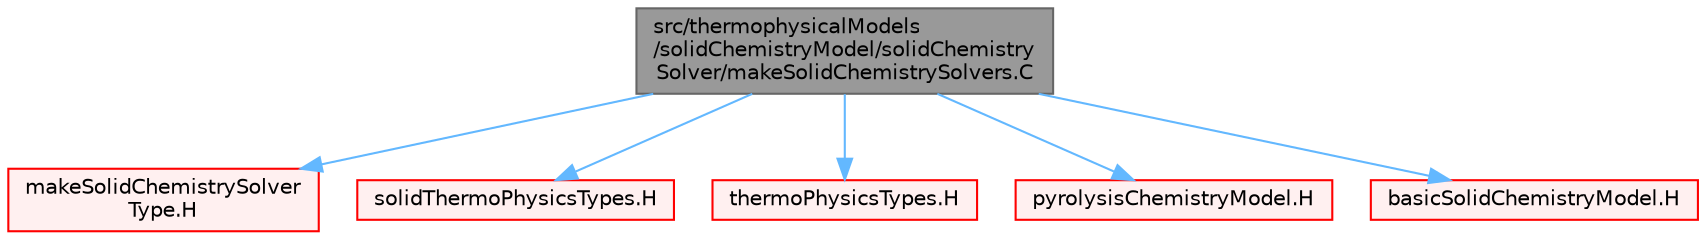 digraph "src/thermophysicalModels/solidChemistryModel/solidChemistrySolver/makeSolidChemistrySolvers.C"
{
 // LATEX_PDF_SIZE
  bgcolor="transparent";
  edge [fontname=Helvetica,fontsize=10,labelfontname=Helvetica,labelfontsize=10];
  node [fontname=Helvetica,fontsize=10,shape=box,height=0.2,width=0.4];
  Node1 [id="Node000001",label="src/thermophysicalModels\l/solidChemistryModel/solidChemistry\lSolver/makeSolidChemistrySolvers.C",height=0.2,width=0.4,color="gray40", fillcolor="grey60", style="filled", fontcolor="black",tooltip=" "];
  Node1 -> Node2 [id="edge1_Node000001_Node000002",color="steelblue1",style="solid",tooltip=" "];
  Node2 [id="Node000002",label="makeSolidChemistrySolver\lType.H",height=0.2,width=0.4,color="red", fillcolor="#FFF0F0", style="filled",URL="$makeSolidChemistrySolverType_8H.html",tooltip="Macros for instantiating solid chemistry models based on compressibility and transport types."];
  Node1 -> Node216 [id="edge2_Node000001_Node000216",color="steelblue1",style="solid",tooltip=" "];
  Node216 [id="Node000216",label="solidThermoPhysicsTypes.H",height=0.2,width=0.4,color="red", fillcolor="#FFF0F0", style="filled",URL="$solidThermoPhysicsTypes_8H.html",tooltip="Type definitions for solid-thermo-physics models."];
  Node1 -> Node250 [id="edge3_Node000001_Node000250",color="steelblue1",style="solid",tooltip=" "];
  Node250 [id="Node000250",label="thermoPhysicsTypes.H",height=0.2,width=0.4,color="red", fillcolor="#FFF0F0", style="filled",URL="$thermoPhysicsTypes_8H.html",tooltip="Type definitions for thermo-physics models."];
  Node1 -> Node275 [id="edge4_Node000001_Node000275",color="steelblue1",style="solid",tooltip=" "];
  Node275 [id="Node000275",label="pyrolysisChemistryModel.H",height=0.2,width=0.4,color="red", fillcolor="#FFF0F0", style="filled",URL="$pyrolysisChemistryModel_8H.html",tooltip=" "];
  Node1 -> Node457 [id="edge5_Node000001_Node000457",color="steelblue1",style="solid",tooltip=" "];
  Node457 [id="Node000457",label="basicSolidChemistryModel.H",height=0.2,width=0.4,color="red", fillcolor="#FFF0F0", style="filled",URL="$basicSolidChemistryModel_8H.html",tooltip=" "];
}
